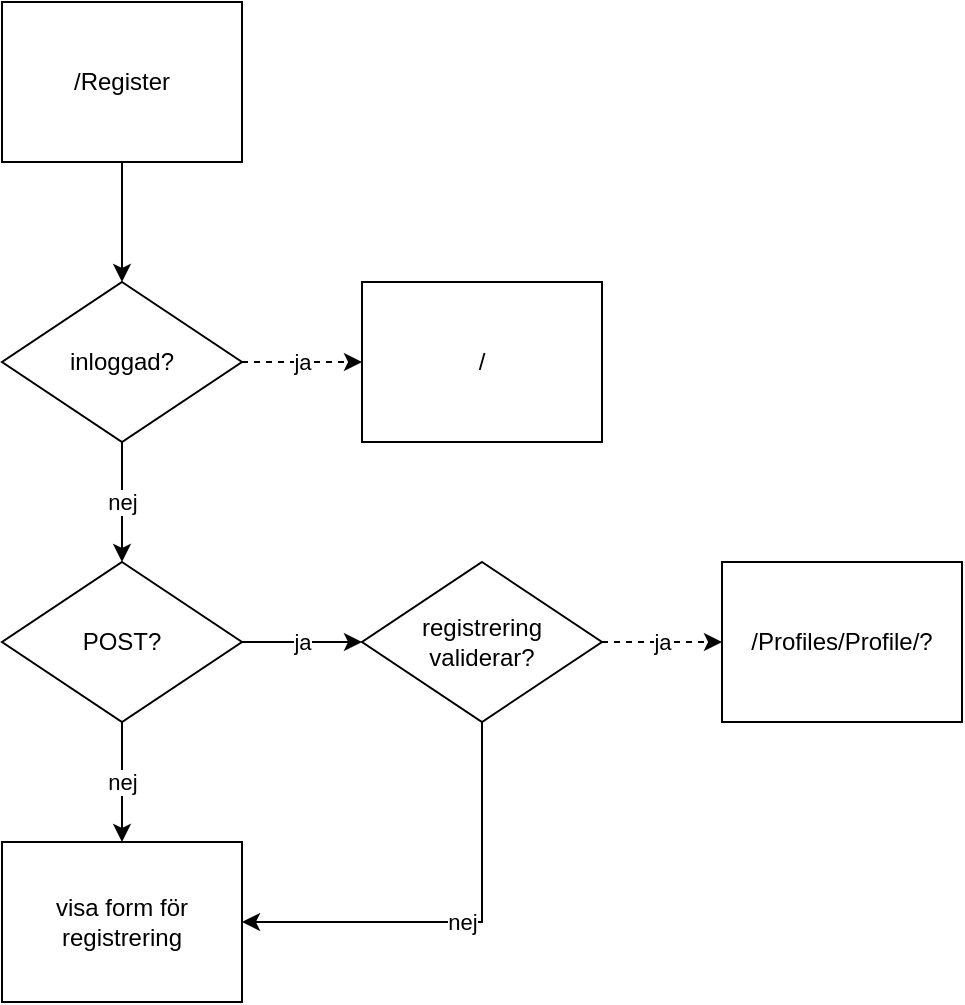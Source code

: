 <mxfile version="14.4.9" type="github">
  <diagram id="bQcDtUa44r__og8v50VV" name="Page-1">
    <mxGraphModel dx="669" dy="626" grid="1" gridSize="10" guides="1" tooltips="1" connect="1" arrows="1" fold="1" page="1" pageScale="1" pageWidth="2000" pageHeight="2000" math="0" shadow="0">
      <root>
        <mxCell id="0" />
        <mxCell id="1" parent="0" />
        <mxCell id="iTUbh-rjfxPL0HeznWDi-1" value="/" style="rounded=0;whiteSpace=wrap;html=1;" parent="1" vertex="1">
          <mxGeometry x="220" y="140" width="120" height="80" as="geometry" />
        </mxCell>
        <mxCell id="iTUbh-rjfxPL0HeznWDi-2" value="" style="edgeStyle=orthogonalEdgeStyle;rounded=0;orthogonalLoop=1;jettySize=auto;html=1;" parent="1" source="iTUbh-rjfxPL0HeznWDi-3" target="iTUbh-rjfxPL0HeznWDi-6" edge="1">
          <mxGeometry relative="1" as="geometry" />
        </mxCell>
        <mxCell id="iTUbh-rjfxPL0HeznWDi-3" value="/Register" style="rounded=0;whiteSpace=wrap;html=1;" parent="1" vertex="1">
          <mxGeometry x="40" width="120" height="80" as="geometry" />
        </mxCell>
        <mxCell id="iTUbh-rjfxPL0HeznWDi-4" value="ja" style="edgeStyle=orthogonalEdgeStyle;rounded=0;orthogonalLoop=1;jettySize=auto;html=1;dashed=1;" parent="1" source="iTUbh-rjfxPL0HeznWDi-6" target="iTUbh-rjfxPL0HeznWDi-1" edge="1">
          <mxGeometry relative="1" as="geometry" />
        </mxCell>
        <mxCell id="iTUbh-rjfxPL0HeznWDi-5" value="nej" style="edgeStyle=orthogonalEdgeStyle;rounded=0;orthogonalLoop=1;jettySize=auto;html=1;" parent="1" source="iTUbh-rjfxPL0HeznWDi-6" target="iTUbh-rjfxPL0HeznWDi-9" edge="1">
          <mxGeometry relative="1" as="geometry" />
        </mxCell>
        <mxCell id="iTUbh-rjfxPL0HeznWDi-6" value="inloggad?" style="rhombus;whiteSpace=wrap;html=1;rounded=0;" parent="1" vertex="1">
          <mxGeometry x="40" y="140" width="120" height="80" as="geometry" />
        </mxCell>
        <mxCell id="iTUbh-rjfxPL0HeznWDi-7" value="nej" style="edgeStyle=orthogonalEdgeStyle;rounded=0;orthogonalLoop=1;jettySize=auto;html=1;" parent="1" source="iTUbh-rjfxPL0HeznWDi-9" target="iTUbh-rjfxPL0HeznWDi-10" edge="1">
          <mxGeometry relative="1" as="geometry" />
        </mxCell>
        <mxCell id="iTUbh-rjfxPL0HeznWDi-8" value="ja" style="edgeStyle=orthogonalEdgeStyle;rounded=0;orthogonalLoop=1;jettySize=auto;html=1;" parent="1" source="iTUbh-rjfxPL0HeznWDi-9" target="iTUbh-rjfxPL0HeznWDi-12" edge="1">
          <mxGeometry relative="1" as="geometry" />
        </mxCell>
        <mxCell id="iTUbh-rjfxPL0HeznWDi-9" value="POST?" style="rhombus;whiteSpace=wrap;html=1;rounded=0;" parent="1" vertex="1">
          <mxGeometry x="40" y="280" width="120" height="80" as="geometry" />
        </mxCell>
        <mxCell id="iTUbh-rjfxPL0HeznWDi-10" value="visa form för&lt;br&gt;registrering" style="whiteSpace=wrap;html=1;rounded=0;" parent="1" vertex="1">
          <mxGeometry x="40" y="420" width="120" height="80" as="geometry" />
        </mxCell>
        <mxCell id="iTUbh-rjfxPL0HeznWDi-11" value="nej" style="edgeStyle=orthogonalEdgeStyle;rounded=0;orthogonalLoop=1;jettySize=auto;html=1;entryX=1;entryY=0.5;entryDx=0;entryDy=0;" parent="1" source="iTUbh-rjfxPL0HeznWDi-12" target="iTUbh-rjfxPL0HeznWDi-10" edge="1">
          <mxGeometry relative="1" as="geometry">
            <mxPoint x="260" y="490" as="targetPoint" />
            <Array as="points">
              <mxPoint x="280" y="460" />
            </Array>
          </mxGeometry>
        </mxCell>
        <mxCell id="AbDUcivBDnDGc9L5X0LF-4" value="ja" style="edgeStyle=orthogonalEdgeStyle;rounded=0;orthogonalLoop=1;jettySize=auto;html=1;dashed=1;" edge="1" parent="1" source="iTUbh-rjfxPL0HeznWDi-12" target="AbDUcivBDnDGc9L5X0LF-5">
          <mxGeometry relative="1" as="geometry">
            <mxPoint x="400" y="320" as="targetPoint" />
          </mxGeometry>
        </mxCell>
        <mxCell id="iTUbh-rjfxPL0HeznWDi-12" value="registrering&lt;br&gt;validerar?" style="rhombus;whiteSpace=wrap;html=1;rounded=0;" parent="1" vertex="1">
          <mxGeometry x="220" y="280" width="120" height="80" as="geometry" />
        </mxCell>
        <mxCell id="AbDUcivBDnDGc9L5X0LF-5" value="/Profiles/Profile/?" style="rounded=0;whiteSpace=wrap;html=1;" vertex="1" parent="1">
          <mxGeometry x="400" y="280" width="120" height="80" as="geometry" />
        </mxCell>
      </root>
    </mxGraphModel>
  </diagram>
</mxfile>
